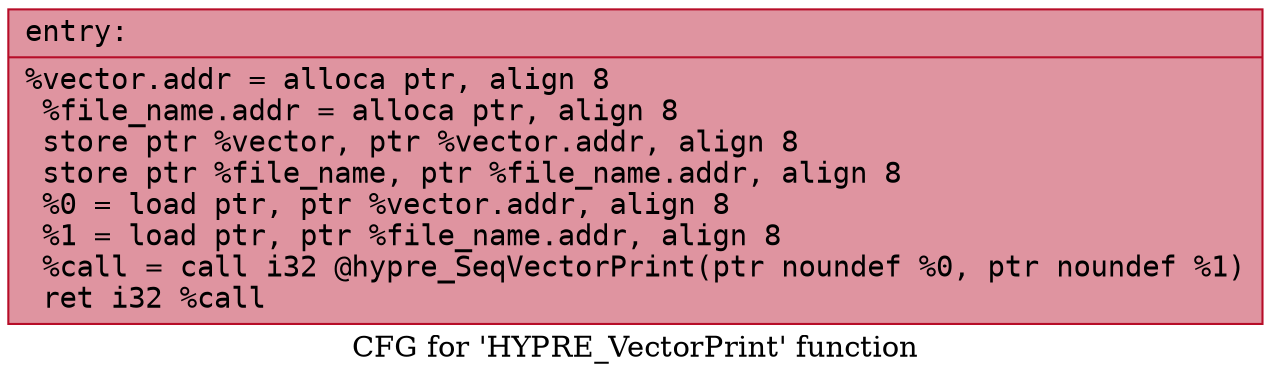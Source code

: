 digraph "CFG for 'HYPRE_VectorPrint' function" {
	label="CFG for 'HYPRE_VectorPrint' function";

	Node0x559b772bca90 [shape=record,color="#b70d28ff", style=filled, fillcolor="#b70d2870" fontname="Courier",label="{entry:\l|  %vector.addr = alloca ptr, align 8\l  %file_name.addr = alloca ptr, align 8\l  store ptr %vector, ptr %vector.addr, align 8\l  store ptr %file_name, ptr %file_name.addr, align 8\l  %0 = load ptr, ptr %vector.addr, align 8\l  %1 = load ptr, ptr %file_name.addr, align 8\l  %call = call i32 @hypre_SeqVectorPrint(ptr noundef %0, ptr noundef %1)\l  ret i32 %call\l}"];
}
